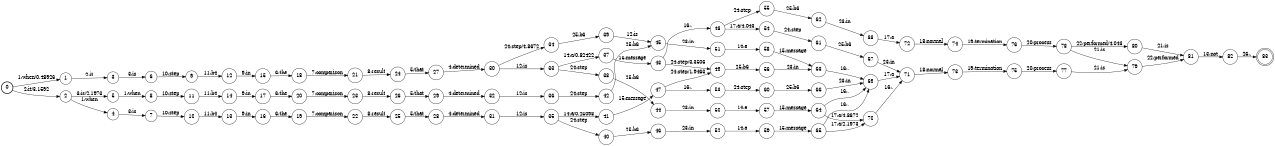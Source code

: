 digraph FST {
rankdir = LR;
size = "8.5,11";
label = "";
center = 1;
orientation = Portrait;
ranksep = "0.4";
nodesep = "0.25";
0 [label = "0", shape = circle, style = bold, fontsize = 14]
	0 -> 1 [label = "1:when/0.48926", fontsize = 14];
	0 -> 2 [label = "2:it/3.1592", fontsize = 14];
1 [label = "1", shape = circle, style = solid, fontsize = 14]
	1 -> 3 [label = "2:it", fontsize = 14];
2 [label = "2", shape = circle, style = solid, fontsize = 14]
	2 -> 4 [label = "1:when", fontsize = 14];
	2 -> 5 [label = "3:is/2.1973", fontsize = 14];
3 [label = "3", shape = circle, style = solid, fontsize = 14]
	3 -> 6 [label = "3:is", fontsize = 14];
4 [label = "4", shape = circle, style = solid, fontsize = 14]
	4 -> 7 [label = "3:is", fontsize = 14];
5 [label = "5", shape = circle, style = solid, fontsize = 14]
	5 -> 8 [label = "1:when", fontsize = 14];
6 [label = "6", shape = circle, style = solid, fontsize = 14]
	6 -> 9 [label = "10:step", fontsize = 14];
7 [label = "7", shape = circle, style = solid, fontsize = 14]
	7 -> 10 [label = "10:step", fontsize = 14];
8 [label = "8", shape = circle, style = solid, fontsize = 14]
	8 -> 11 [label = "10:step", fontsize = 14];
9 [label = "9", shape = circle, style = solid, fontsize = 14]
	9 -> 12 [label = "11:b4", fontsize = 14];
10 [label = "10", shape = circle, style = solid, fontsize = 14]
	10 -> 13 [label = "11:b4", fontsize = 14];
11 [label = "11", shape = circle, style = solid, fontsize = 14]
	11 -> 14 [label = "11:b4", fontsize = 14];
12 [label = "12", shape = circle, style = solid, fontsize = 14]
	12 -> 15 [label = "9:in", fontsize = 14];
13 [label = "13", shape = circle, style = solid, fontsize = 14]
	13 -> 16 [label = "9:in", fontsize = 14];
14 [label = "14", shape = circle, style = solid, fontsize = 14]
	14 -> 17 [label = "9:in", fontsize = 14];
15 [label = "15", shape = circle, style = solid, fontsize = 14]
	15 -> 18 [label = "6:the", fontsize = 14];
16 [label = "16", shape = circle, style = solid, fontsize = 14]
	16 -> 19 [label = "6:the", fontsize = 14];
17 [label = "17", shape = circle, style = solid, fontsize = 14]
	17 -> 20 [label = "6:the", fontsize = 14];
18 [label = "18", shape = circle, style = solid, fontsize = 14]
	18 -> 21 [label = "7:comparison", fontsize = 14];
19 [label = "19", shape = circle, style = solid, fontsize = 14]
	19 -> 22 [label = "7:comparison", fontsize = 14];
20 [label = "20", shape = circle, style = solid, fontsize = 14]
	20 -> 23 [label = "7:comparison", fontsize = 14];
21 [label = "21", shape = circle, style = solid, fontsize = 14]
	21 -> 24 [label = "8:result", fontsize = 14];
22 [label = "22", shape = circle, style = solid, fontsize = 14]
	22 -> 25 [label = "8:result", fontsize = 14];
23 [label = "23", shape = circle, style = solid, fontsize = 14]
	23 -> 26 [label = "8:result", fontsize = 14];
24 [label = "24", shape = circle, style = solid, fontsize = 14]
	24 -> 27 [label = "5:that", fontsize = 14];
25 [label = "25", shape = circle, style = solid, fontsize = 14]
	25 -> 28 [label = "5:that", fontsize = 14];
26 [label = "26", shape = circle, style = solid, fontsize = 14]
	26 -> 29 [label = "5:that", fontsize = 14];
27 [label = "27", shape = circle, style = solid, fontsize = 14]
	27 -> 30 [label = "4:determined", fontsize = 14];
28 [label = "28", shape = circle, style = solid, fontsize = 14]
	28 -> 31 [label = "4:determined", fontsize = 14];
29 [label = "29", shape = circle, style = solid, fontsize = 14]
	29 -> 32 [label = "4:determined", fontsize = 14];
30 [label = "30", shape = circle, style = solid, fontsize = 14]
	30 -> 33 [label = "12:is", fontsize = 14];
	30 -> 34 [label = "24:step/4.8672", fontsize = 14];
31 [label = "31", shape = circle, style = solid, fontsize = 14]
	31 -> 35 [label = "12:is", fontsize = 14];
32 [label = "32", shape = circle, style = solid, fontsize = 14]
	32 -> 36 [label = "12:is", fontsize = 14];
33 [label = "33", shape = circle, style = solid, fontsize = 14]
	33 -> 38 [label = "24:step", fontsize = 14];
	33 -> 37 [label = "14:a/0.82422", fontsize = 14];
34 [label = "34", shape = circle, style = solid, fontsize = 14]
	34 -> 39 [label = "25:b6", fontsize = 14];
35 [label = "35", shape = circle, style = solid, fontsize = 14]
	35 -> 40 [label = "24:step", fontsize = 14];
	35 -> 41 [label = "14:a/0.25098", fontsize = 14];
36 [label = "36", shape = circle, style = solid, fontsize = 14]
	36 -> 42 [label = "24:step", fontsize = 14];
37 [label = "37", shape = circle, style = solid, fontsize = 14]
	37 -> 43 [label = "15:message", fontsize = 14];
38 [label = "38", shape = circle, style = solid, fontsize = 14]
	38 -> 44 [label = "25:b6", fontsize = 14];
39 [label = "39", shape = circle, style = solid, fontsize = 14]
	39 -> 45 [label = "12:is", fontsize = 14];
40 [label = "40", shape = circle, style = solid, fontsize = 14]
	40 -> 46 [label = "25:b6", fontsize = 14];
41 [label = "41", shape = circle, style = solid, fontsize = 14]
	41 -> 47 [label = "15:message", fontsize = 14];
42 [label = "42", shape = circle, style = solid, fontsize = 14]
	42 -> 45 [label = "25:b6", fontsize = 14];
43 [label = "43", shape = circle, style = solid, fontsize = 14]
	43 -> 49 [label = "24:step/3.3506", fontsize = 14];
	43 -> 48 [label = "16:,", fontsize = 14];
44 [label = "44", shape = circle, style = solid, fontsize = 14]
	44 -> 50 [label = "23:in", fontsize = 14];
45 [label = "45", shape = circle, style = solid, fontsize = 14]
	45 -> 51 [label = "23:in", fontsize = 14];
46 [label = "46", shape = circle, style = solid, fontsize = 14]
	46 -> 52 [label = "23:in", fontsize = 14];
47 [label = "47", shape = circle, style = solid, fontsize = 14]
	47 -> 49 [label = "24:step/1.9463", fontsize = 14];
	47 -> 53 [label = "16:,", fontsize = 14];
48 [label = "48", shape = circle, style = solid, fontsize = 14]
	48 -> 55 [label = "24:step", fontsize = 14];
	48 -> 54 [label = "17:a/4.043", fontsize = 14];
49 [label = "49", shape = circle, style = solid, fontsize = 14]
	49 -> 56 [label = "25:b6", fontsize = 14];
50 [label = "50", shape = circle, style = solid, fontsize = 14]
	50 -> 57 [label = "14:a", fontsize = 14];
51 [label = "51", shape = circle, style = solid, fontsize = 14]
	51 -> 58 [label = "14:a", fontsize = 14];
52 [label = "52", shape = circle, style = solid, fontsize = 14]
	52 -> 59 [label = "14:a", fontsize = 14];
53 [label = "53", shape = circle, style = solid, fontsize = 14]
	53 -> 60 [label = "24:step", fontsize = 14];
54 [label = "54", shape = circle, style = solid, fontsize = 14]
	54 -> 61 [label = "24:step", fontsize = 14];
55 [label = "55", shape = circle, style = solid, fontsize = 14]
	55 -> 62 [label = "25:b6", fontsize = 14];
56 [label = "56", shape = circle, style = solid, fontsize = 14]
	56 -> 63 [label = "23:in", fontsize = 14];
57 [label = "57", shape = circle, style = solid, fontsize = 14]
	57 -> 64 [label = "15:message", fontsize = 14];
58 [label = "58", shape = circle, style = solid, fontsize = 14]
	58 -> 63 [label = "15:message", fontsize = 14];
59 [label = "59", shape = circle, style = solid, fontsize = 14]
	59 -> 65 [label = "15:message", fontsize = 14];
60 [label = "60", shape = circle, style = solid, fontsize = 14]
	60 -> 66 [label = "25:b6", fontsize = 14];
61 [label = "61", shape = circle, style = solid, fontsize = 14]
	61 -> 67 [label = "25:b6", fontsize = 14];
62 [label = "62", shape = circle, style = solid, fontsize = 14]
	62 -> 68 [label = "23:in", fontsize = 14];
63 [label = "63", shape = circle, style = solid, fontsize = 14]
	63 -> 69 [label = "16:,", fontsize = 14];
64 [label = "64", shape = circle, style = solid, fontsize = 14]
	64 -> 70 [label = "17:a/4.8672", fontsize = 14];
	64 -> 69 [label = "16:,", fontsize = 14];
65 [label = "65", shape = circle, style = solid, fontsize = 14]
	65 -> 70 [label = "17:a/2.1973", fontsize = 14];
	65 -> 69 [label = "16:,", fontsize = 14];
66 [label = "66", shape = circle, style = solid, fontsize = 14]
	66 -> 69 [label = "23:in", fontsize = 14];
67 [label = "67", shape = circle, style = solid, fontsize = 14]
	67 -> 71 [label = "23:in", fontsize = 14];
68 [label = "68", shape = circle, style = solid, fontsize = 14]
	68 -> 72 [label = "17:a", fontsize = 14];
69 [label = "69", shape = circle, style = solid, fontsize = 14]
	69 -> 71 [label = "17:a", fontsize = 14];
70 [label = "70", shape = circle, style = solid, fontsize = 14]
	70 -> 71 [label = "16:,", fontsize = 14];
71 [label = "71", shape = circle, style = solid, fontsize = 14]
	71 -> 73 [label = "18:normal", fontsize = 14];
72 [label = "72", shape = circle, style = solid, fontsize = 14]
	72 -> 74 [label = "18:normal", fontsize = 14];
73 [label = "73", shape = circle, style = solid, fontsize = 14]
	73 -> 75 [label = "19:termination", fontsize = 14];
74 [label = "74", shape = circle, style = solid, fontsize = 14]
	74 -> 76 [label = "19:termination", fontsize = 14];
75 [label = "75", shape = circle, style = solid, fontsize = 14]
	75 -> 77 [label = "20:process", fontsize = 14];
76 [label = "76", shape = circle, style = solid, fontsize = 14]
	76 -> 78 [label = "20:process", fontsize = 14];
77 [label = "77", shape = circle, style = solid, fontsize = 14]
	77 -> 79 [label = "21:is", fontsize = 14];
78 [label = "78", shape = circle, style = solid, fontsize = 14]
	78 -> 79 [label = "21:is", fontsize = 14];
	78 -> 80 [label = "22:performed/4.043", fontsize = 14];
79 [label = "79", shape = circle, style = solid, fontsize = 14]
	79 -> 81 [label = "22:performed", fontsize = 14];
80 [label = "80", shape = circle, style = solid, fontsize = 14]
	80 -> 81 [label = "21:is", fontsize = 14];
81 [label = "81", shape = circle, style = solid, fontsize = 14]
	81 -> 82 [label = "13:not", fontsize = 14];
82 [label = "82", shape = circle, style = solid, fontsize = 14]
	82 -> 83 [label = "26:.", fontsize = 14];
83 [label = "83", shape = doublecircle, style = solid, fontsize = 14]
}
